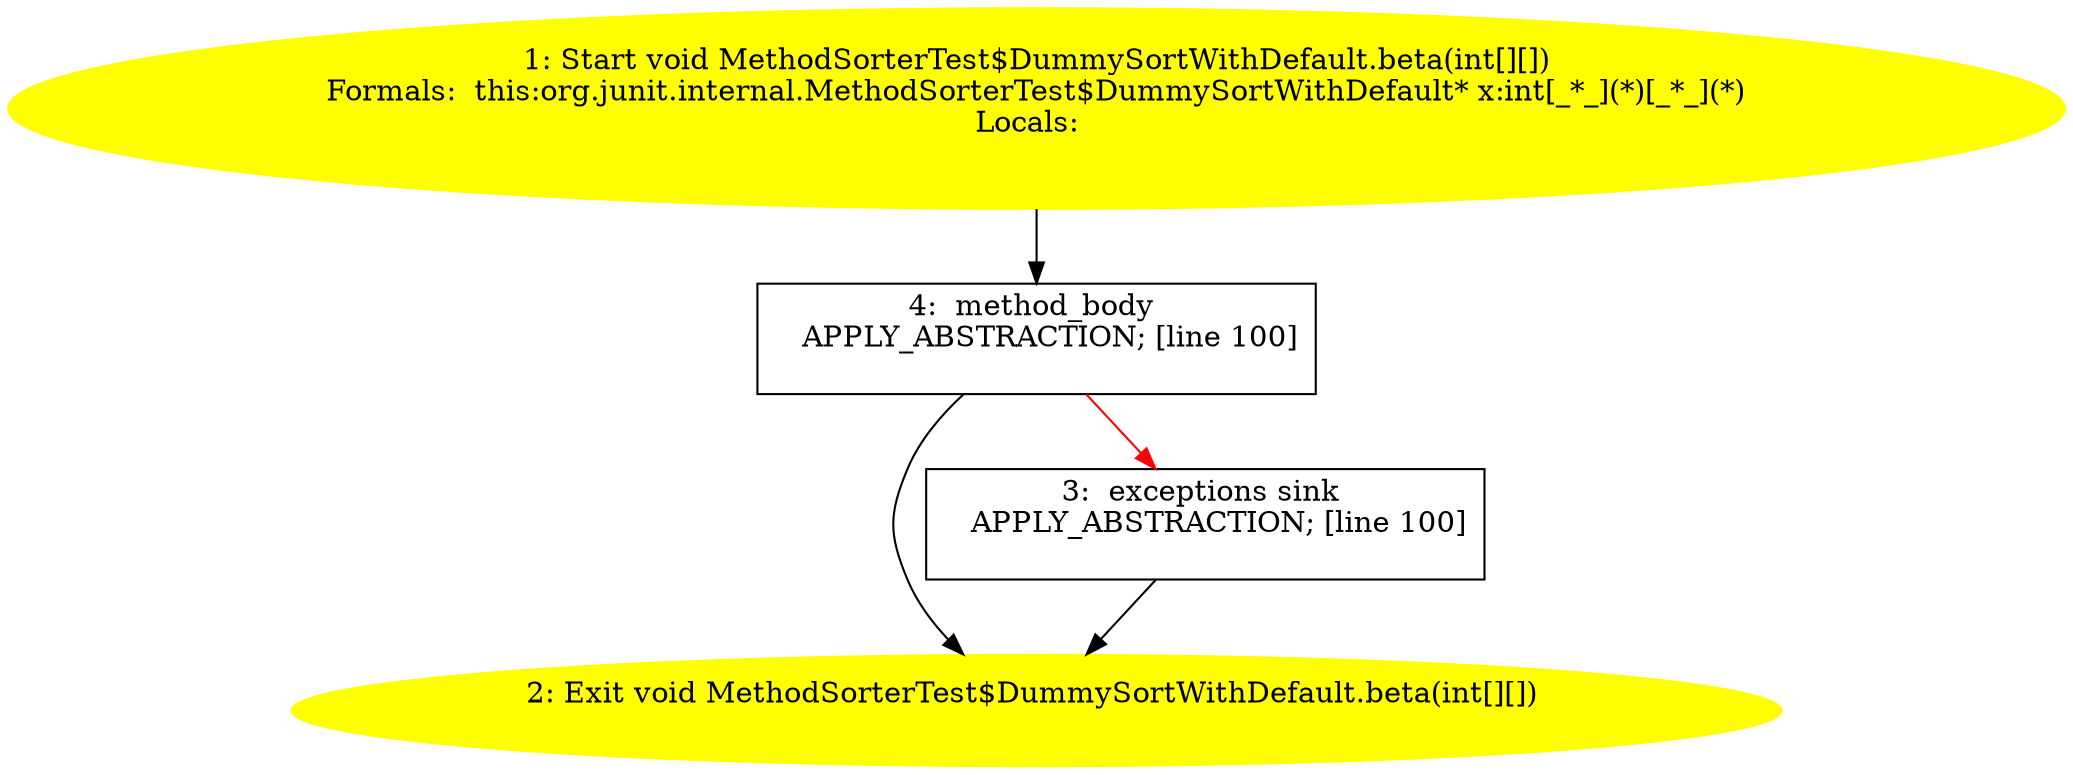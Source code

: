 /* @generated */
digraph cfg {
"org.junit.internal.MethodSorterTest$DummySortWithDefault.beta(int[][]):void.e979ebb443ba470a178b8c1d0b1c7a54_1" [label="1: Start void MethodSorterTest$DummySortWithDefault.beta(int[][])\nFormals:  this:org.junit.internal.MethodSorterTest$DummySortWithDefault* x:int[_*_](*)[_*_](*)\nLocals:  \n  " color=yellow style=filled]
	

	 "org.junit.internal.MethodSorterTest$DummySortWithDefault.beta(int[][]):void.e979ebb443ba470a178b8c1d0b1c7a54_1" -> "org.junit.internal.MethodSorterTest$DummySortWithDefault.beta(int[][]):void.e979ebb443ba470a178b8c1d0b1c7a54_4" ;
"org.junit.internal.MethodSorterTest$DummySortWithDefault.beta(int[][]):void.e979ebb443ba470a178b8c1d0b1c7a54_2" [label="2: Exit void MethodSorterTest$DummySortWithDefault.beta(int[][]) \n  " color=yellow style=filled]
	

"org.junit.internal.MethodSorterTest$DummySortWithDefault.beta(int[][]):void.e979ebb443ba470a178b8c1d0b1c7a54_3" [label="3:  exceptions sink \n   APPLY_ABSTRACTION; [line 100]\n " shape="box"]
	

	 "org.junit.internal.MethodSorterTest$DummySortWithDefault.beta(int[][]):void.e979ebb443ba470a178b8c1d0b1c7a54_3" -> "org.junit.internal.MethodSorterTest$DummySortWithDefault.beta(int[][]):void.e979ebb443ba470a178b8c1d0b1c7a54_2" ;
"org.junit.internal.MethodSorterTest$DummySortWithDefault.beta(int[][]):void.e979ebb443ba470a178b8c1d0b1c7a54_4" [label="4:  method_body \n   APPLY_ABSTRACTION; [line 100]\n " shape="box"]
	

	 "org.junit.internal.MethodSorterTest$DummySortWithDefault.beta(int[][]):void.e979ebb443ba470a178b8c1d0b1c7a54_4" -> "org.junit.internal.MethodSorterTest$DummySortWithDefault.beta(int[][]):void.e979ebb443ba470a178b8c1d0b1c7a54_2" ;
	 "org.junit.internal.MethodSorterTest$DummySortWithDefault.beta(int[][]):void.e979ebb443ba470a178b8c1d0b1c7a54_4" -> "org.junit.internal.MethodSorterTest$DummySortWithDefault.beta(int[][]):void.e979ebb443ba470a178b8c1d0b1c7a54_3" [color="red" ];
}
